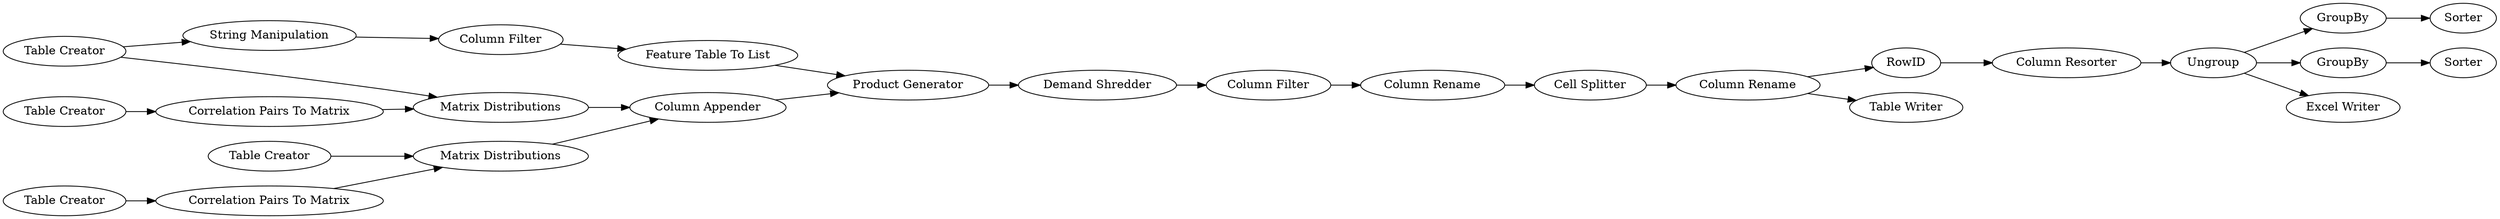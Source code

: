 digraph {
	46 -> 68
	29 -> 79
	41 -> 42
	42 -> 43
	49 -> 46
	73 -> 72
	27 -> 37
	70 -> 38
	38 -> 41
	46 -> 78
	37 -> 79
	48 -> 51
	43 -> 45
	79 -> 38
	45 -> 48
	28 -> 30
	68 -> 69
	76 -> 77
	47 -> 49
	35 -> 36
	30 -> 29
	26 -> 29
	36 -> 37
	48 -> 47
	46 -> 73
	77 -> 70
	27 -> 76
	27 [label="Table Creator"]
	79 [label="Column Appender"]
	26 [label="Table Creator"]
	78 [label="Excel Writer"]
	49 [label="Column Resorter"]
	41 [label="Demand Shredder"]
	51 [label="Table Writer"]
	48 [label="Column Rename"]
	42 [label="Column Filter"]
	68 [label=GroupBy]
	28 [label="Table Creator"]
	72 [label=Sorter]
	47 [label=RowID]
	76 [label="String Manipulation"]
	77 [label="Column Filter"]
	37 [label="Matrix Distributions"]
	38 [label="Product Generator"]
	43 [label="Column Rename"]
	35 [label="Table Creator"]
	29 [label="Matrix Distributions"]
	70 [label="Feature Table To List"]
	69 [label=Sorter]
	36 [label="Correlation Pairs To Matrix"]
	46 [label=Ungroup]
	73 [label=GroupBy]
	30 [label="Correlation Pairs To Matrix"]
	45 [label="Cell Splitter"]
	rankdir=LR
}

